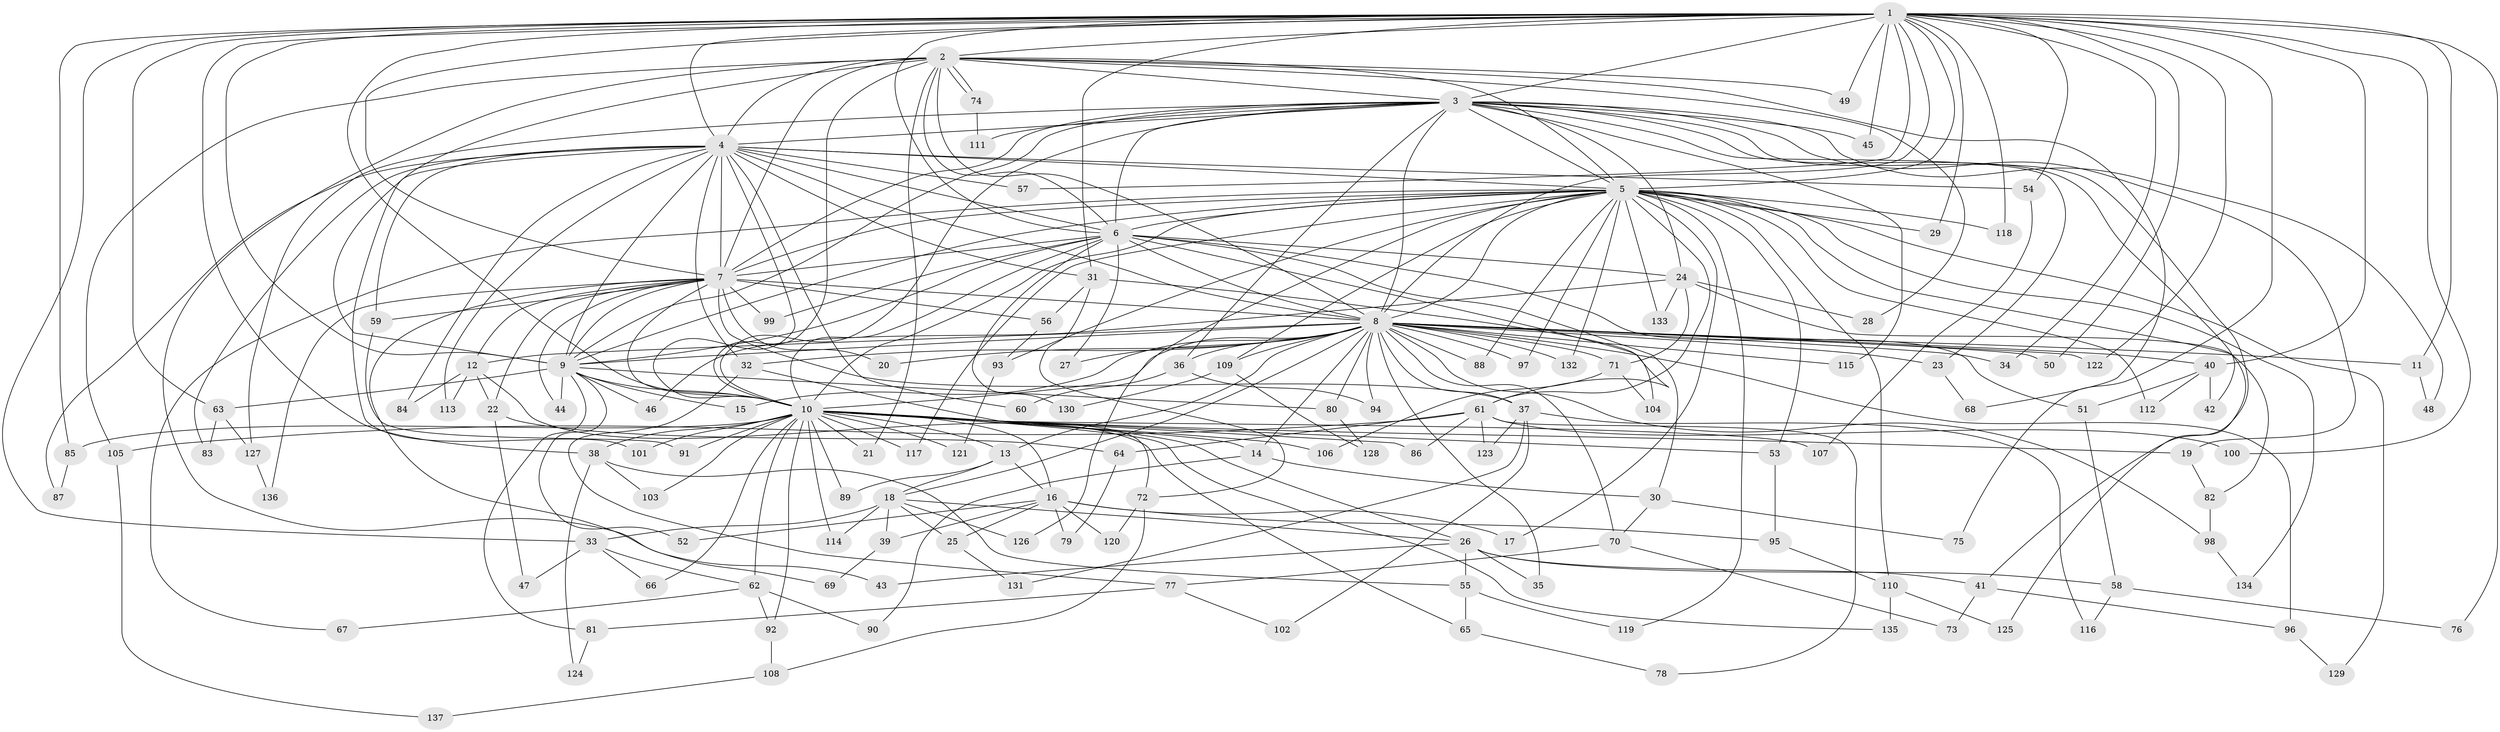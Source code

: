 // Generated by graph-tools (version 1.1) at 2025/11/02/27/25 16:11:06]
// undirected, 137 vertices, 299 edges
graph export_dot {
graph [start="1"]
  node [color=gray90,style=filled];
  1;
  2;
  3;
  4;
  5;
  6;
  7;
  8;
  9;
  10;
  11;
  12;
  13;
  14;
  15;
  16;
  17;
  18;
  19;
  20;
  21;
  22;
  23;
  24;
  25;
  26;
  27;
  28;
  29;
  30;
  31;
  32;
  33;
  34;
  35;
  36;
  37;
  38;
  39;
  40;
  41;
  42;
  43;
  44;
  45;
  46;
  47;
  48;
  49;
  50;
  51;
  52;
  53;
  54;
  55;
  56;
  57;
  58;
  59;
  60;
  61;
  62;
  63;
  64;
  65;
  66;
  67;
  68;
  69;
  70;
  71;
  72;
  73;
  74;
  75;
  76;
  77;
  78;
  79;
  80;
  81;
  82;
  83;
  84;
  85;
  86;
  87;
  88;
  89;
  90;
  91;
  92;
  93;
  94;
  95;
  96;
  97;
  98;
  99;
  100;
  101;
  102;
  103;
  104;
  105;
  106;
  107;
  108;
  109;
  110;
  111;
  112;
  113;
  114;
  115;
  116;
  117;
  118;
  119;
  120;
  121;
  122;
  123;
  124;
  125;
  126;
  127;
  128;
  129;
  130;
  131;
  132;
  133;
  134;
  135;
  136;
  137;
  1 -- 2;
  1 -- 3;
  1 -- 4;
  1 -- 5;
  1 -- 6;
  1 -- 7;
  1 -- 8;
  1 -- 9;
  1 -- 10;
  1 -- 11;
  1 -- 29;
  1 -- 31;
  1 -- 33;
  1 -- 34;
  1 -- 38;
  1 -- 40;
  1 -- 45;
  1 -- 49;
  1 -- 50;
  1 -- 54;
  1 -- 57;
  1 -- 63;
  1 -- 75;
  1 -- 76;
  1 -- 85;
  1 -- 100;
  1 -- 118;
  1 -- 122;
  2 -- 3;
  2 -- 4;
  2 -- 5;
  2 -- 6;
  2 -- 7;
  2 -- 8;
  2 -- 9;
  2 -- 10;
  2 -- 21;
  2 -- 28;
  2 -- 43;
  2 -- 49;
  2 -- 68;
  2 -- 74;
  2 -- 74;
  2 -- 105;
  3 -- 4;
  3 -- 5;
  3 -- 6;
  3 -- 7;
  3 -- 8;
  3 -- 9;
  3 -- 10;
  3 -- 19;
  3 -- 23;
  3 -- 24;
  3 -- 36;
  3 -- 41;
  3 -- 42;
  3 -- 45;
  3 -- 48;
  3 -- 111;
  3 -- 115;
  3 -- 127;
  4 -- 5;
  4 -- 6;
  4 -- 7;
  4 -- 8;
  4 -- 9;
  4 -- 10;
  4 -- 31;
  4 -- 32;
  4 -- 54;
  4 -- 57;
  4 -- 59;
  4 -- 60;
  4 -- 83;
  4 -- 84;
  4 -- 87;
  4 -- 101;
  4 -- 113;
  5 -- 6;
  5 -- 7;
  5 -- 8;
  5 -- 9;
  5 -- 10;
  5 -- 17;
  5 -- 29;
  5 -- 53;
  5 -- 61;
  5 -- 67;
  5 -- 88;
  5 -- 93;
  5 -- 97;
  5 -- 109;
  5 -- 110;
  5 -- 112;
  5 -- 117;
  5 -- 118;
  5 -- 119;
  5 -- 125;
  5 -- 126;
  5 -- 129;
  5 -- 132;
  5 -- 133;
  5 -- 134;
  6 -- 7;
  6 -- 8;
  6 -- 9;
  6 -- 10;
  6 -- 24;
  6 -- 27;
  6 -- 30;
  6 -- 51;
  6 -- 61;
  6 -- 99;
  6 -- 130;
  7 -- 8;
  7 -- 9;
  7 -- 10;
  7 -- 12;
  7 -- 20;
  7 -- 22;
  7 -- 37;
  7 -- 44;
  7 -- 56;
  7 -- 59;
  7 -- 69;
  7 -- 99;
  7 -- 136;
  8 -- 9;
  8 -- 10;
  8 -- 11;
  8 -- 12;
  8 -- 13;
  8 -- 14;
  8 -- 15;
  8 -- 18;
  8 -- 20;
  8 -- 23;
  8 -- 27;
  8 -- 32;
  8 -- 34;
  8 -- 35;
  8 -- 36;
  8 -- 37;
  8 -- 40;
  8 -- 50;
  8 -- 70;
  8 -- 71;
  8 -- 80;
  8 -- 88;
  8 -- 94;
  8 -- 96;
  8 -- 97;
  8 -- 98;
  8 -- 109;
  8 -- 115;
  8 -- 122;
  8 -- 132;
  9 -- 10;
  9 -- 15;
  9 -- 44;
  9 -- 46;
  9 -- 52;
  9 -- 63;
  9 -- 80;
  9 -- 81;
  10 -- 13;
  10 -- 14;
  10 -- 16;
  10 -- 19;
  10 -- 21;
  10 -- 26;
  10 -- 38;
  10 -- 53;
  10 -- 62;
  10 -- 66;
  10 -- 85;
  10 -- 86;
  10 -- 89;
  10 -- 91;
  10 -- 92;
  10 -- 101;
  10 -- 103;
  10 -- 106;
  10 -- 107;
  10 -- 114;
  10 -- 117;
  10 -- 121;
  10 -- 135;
  11 -- 48;
  12 -- 22;
  12 -- 65;
  12 -- 84;
  12 -- 113;
  13 -- 16;
  13 -- 18;
  13 -- 89;
  14 -- 30;
  14 -- 90;
  16 -- 17;
  16 -- 25;
  16 -- 39;
  16 -- 52;
  16 -- 79;
  16 -- 95;
  16 -- 120;
  18 -- 25;
  18 -- 26;
  18 -- 33;
  18 -- 39;
  18 -- 114;
  18 -- 126;
  19 -- 82;
  22 -- 47;
  22 -- 64;
  23 -- 68;
  24 -- 28;
  24 -- 46;
  24 -- 71;
  24 -- 82;
  24 -- 133;
  25 -- 131;
  26 -- 35;
  26 -- 41;
  26 -- 43;
  26 -- 55;
  26 -- 58;
  30 -- 70;
  30 -- 75;
  31 -- 56;
  31 -- 72;
  31 -- 104;
  32 -- 72;
  32 -- 77;
  33 -- 47;
  33 -- 62;
  33 -- 66;
  36 -- 60;
  36 -- 94;
  37 -- 102;
  37 -- 116;
  37 -- 123;
  37 -- 131;
  38 -- 55;
  38 -- 103;
  38 -- 124;
  39 -- 69;
  40 -- 42;
  40 -- 51;
  40 -- 112;
  41 -- 73;
  41 -- 96;
  51 -- 58;
  53 -- 95;
  54 -- 107;
  55 -- 65;
  55 -- 119;
  56 -- 93;
  58 -- 76;
  58 -- 116;
  59 -- 91;
  61 -- 64;
  61 -- 78;
  61 -- 86;
  61 -- 100;
  61 -- 105;
  61 -- 123;
  62 -- 67;
  62 -- 90;
  62 -- 92;
  63 -- 83;
  63 -- 127;
  64 -- 79;
  65 -- 78;
  70 -- 73;
  70 -- 77;
  71 -- 104;
  71 -- 106;
  72 -- 108;
  72 -- 120;
  74 -- 111;
  77 -- 81;
  77 -- 102;
  80 -- 128;
  81 -- 124;
  82 -- 98;
  85 -- 87;
  92 -- 108;
  93 -- 121;
  95 -- 110;
  96 -- 129;
  98 -- 134;
  105 -- 137;
  108 -- 137;
  109 -- 128;
  109 -- 130;
  110 -- 125;
  110 -- 135;
  127 -- 136;
}
